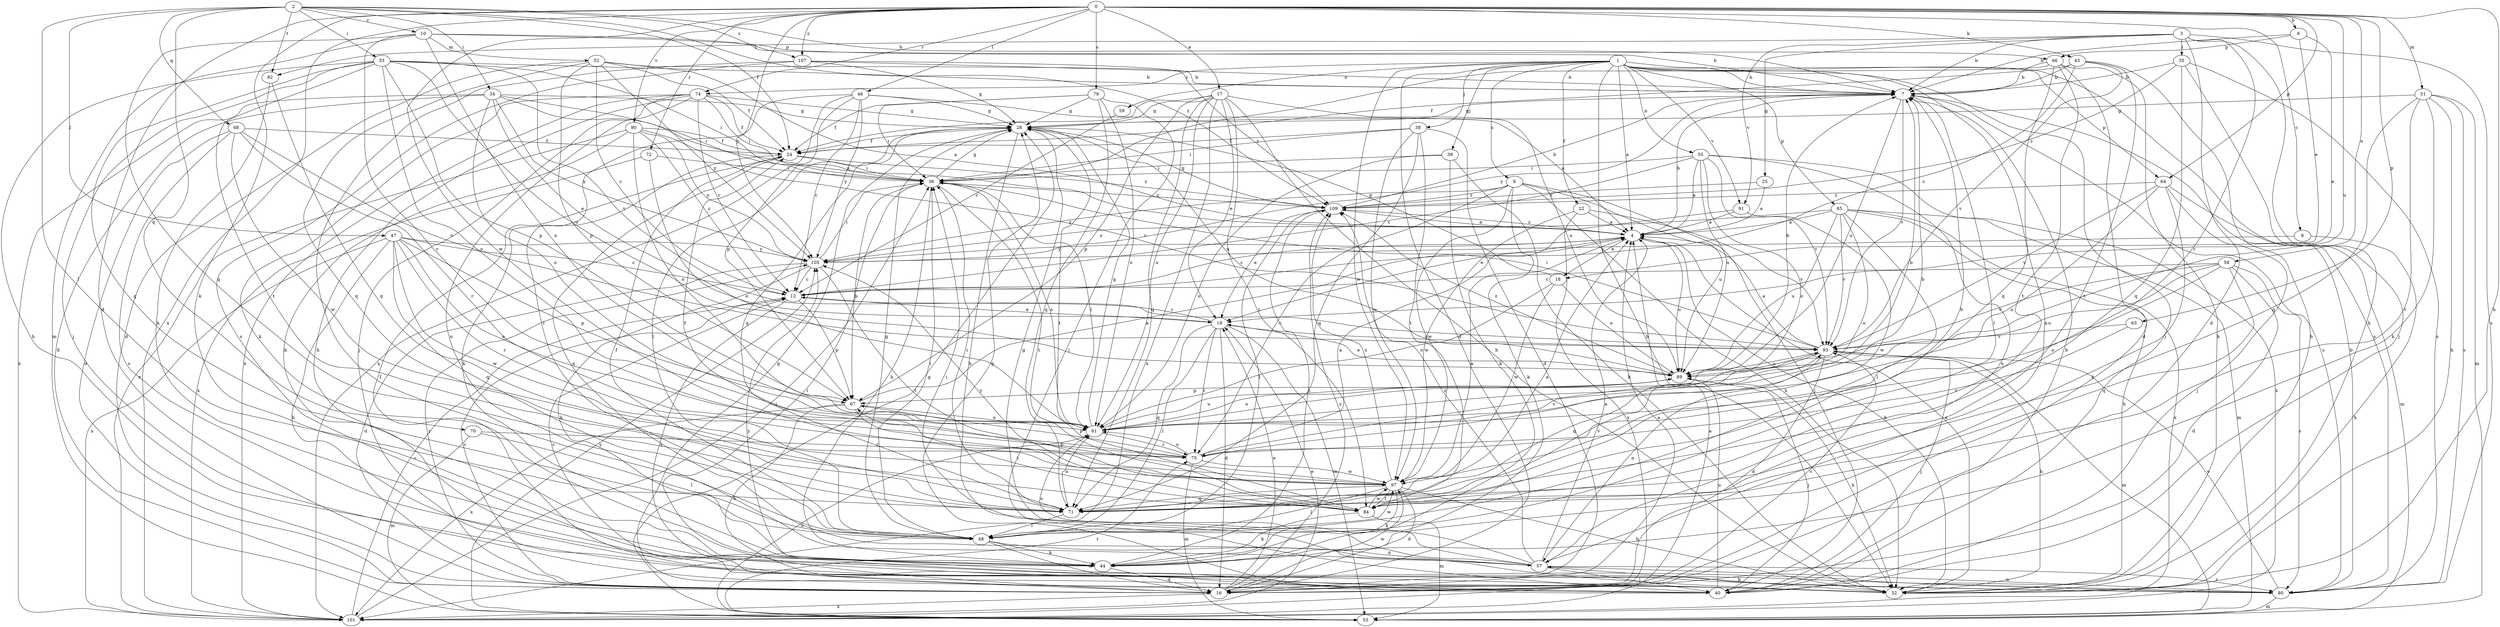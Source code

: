 strict digraph  {
0;
1;
2;
3;
4;
6;
7;
8;
9;
10;
12;
16;
17;
18;
19;
22;
24;
25;
28;
32;
33;
34;
35;
36;
38;
39;
40;
43;
44;
46;
47;
48;
51;
52;
53;
55;
57;
58;
59;
61;
63;
64;
65;
66;
67;
68;
70;
71;
72;
74;
75;
79;
80;
82;
84;
89;
90;
91;
93;
97;
101;
105;
107;
109;
0 -> 6  [label=b];
0 -> 8  [label=c];
0 -> 16  [label=d];
0 -> 17  [label=e];
0 -> 32  [label=h];
0 -> 43  [label=k];
0 -> 44  [label=k];
0 -> 46  [label=l];
0 -> 51  [label=m];
0 -> 58  [label=o];
0 -> 63  [label=p];
0 -> 64  [label=p];
0 -> 72  [label=r];
0 -> 74  [label=r];
0 -> 79  [label=s];
0 -> 89  [label=u];
0 -> 90  [label=v];
0 -> 97  [label=w];
0 -> 101  [label=x];
0 -> 105  [label=y];
0 -> 107  [label=z];
1 -> 4  [label=a];
1 -> 7  [label=b];
1 -> 9  [label=c];
1 -> 16  [label=d];
1 -> 22  [label=f];
1 -> 32  [label=h];
1 -> 38  [label=j];
1 -> 39  [label=j];
1 -> 40  [label=j];
1 -> 55  [label=n];
1 -> 57  [label=n];
1 -> 59  [label=o];
1 -> 64  [label=p];
1 -> 65  [label=p];
1 -> 74  [label=r];
1 -> 80  [label=s];
1 -> 91  [label=v];
1 -> 97  [label=w];
2 -> 7  [label=b];
2 -> 10  [label=c];
2 -> 24  [label=f];
2 -> 33  [label=i];
2 -> 34  [label=i];
2 -> 47  [label=l];
2 -> 48  [label=l];
2 -> 68  [label=q];
2 -> 70  [label=q];
2 -> 82  [label=t];
2 -> 107  [label=z];
2 -> 109  [label=z];
3 -> 7  [label=b];
3 -> 16  [label=d];
3 -> 25  [label=g];
3 -> 32  [label=h];
3 -> 35  [label=i];
3 -> 75  [label=r];
3 -> 80  [label=s];
3 -> 82  [label=t];
3 -> 91  [label=v];
4 -> 7  [label=b];
4 -> 12  [label=c];
4 -> 18  [label=e];
4 -> 32  [label=h];
4 -> 89  [label=u];
4 -> 105  [label=y];
4 -> 109  [label=z];
6 -> 7  [label=b];
6 -> 18  [label=e];
6 -> 19  [label=e];
6 -> 66  [label=p];
7 -> 28  [label=g];
7 -> 48  [label=l];
7 -> 80  [label=s];
7 -> 89  [label=u];
7 -> 93  [label=v];
7 -> 105  [label=y];
8 -> 32  [label=h];
8 -> 105  [label=y];
9 -> 32  [label=h];
9 -> 40  [label=j];
9 -> 44  [label=k];
9 -> 75  [label=r];
9 -> 89  [label=u];
9 -> 97  [label=w];
9 -> 105  [label=y];
9 -> 109  [label=z];
10 -> 7  [label=b];
10 -> 52  [label=m];
10 -> 53  [label=m];
10 -> 61  [label=o];
10 -> 66  [label=p];
10 -> 71  [label=q];
10 -> 75  [label=r];
12 -> 19  [label=e];
12 -> 67  [label=p];
12 -> 80  [label=s];
16 -> 4  [label=a];
16 -> 12  [label=c];
16 -> 19  [label=e];
16 -> 28  [label=g];
16 -> 36  [label=i];
16 -> 93  [label=v];
16 -> 97  [label=w];
16 -> 101  [label=x];
16 -> 105  [label=y];
16 -> 109  [label=z];
17 -> 19  [label=e];
17 -> 24  [label=f];
17 -> 28  [label=g];
17 -> 32  [label=h];
17 -> 61  [label=o];
17 -> 67  [label=p];
17 -> 71  [label=q];
17 -> 84  [label=t];
17 -> 89  [label=u];
17 -> 101  [label=x];
18 -> 28  [label=g];
18 -> 61  [label=o];
18 -> 89  [label=u];
18 -> 97  [label=w];
19 -> 12  [label=c];
19 -> 16  [label=d];
19 -> 48  [label=l];
19 -> 53  [label=m];
19 -> 71  [label=q];
19 -> 75  [label=r];
19 -> 93  [label=v];
22 -> 4  [label=a];
22 -> 93  [label=v];
22 -> 97  [label=w];
22 -> 101  [label=x];
24 -> 36  [label=i];
24 -> 44  [label=k];
24 -> 57  [label=n];
24 -> 109  [label=z];
25 -> 4  [label=a];
25 -> 109  [label=z];
28 -> 24  [label=f];
28 -> 32  [label=h];
28 -> 48  [label=l];
28 -> 71  [label=q];
28 -> 84  [label=t];
28 -> 89  [label=u];
32 -> 4  [label=a];
33 -> 7  [label=b];
33 -> 32  [label=h];
33 -> 36  [label=i];
33 -> 40  [label=j];
33 -> 61  [label=o];
33 -> 67  [label=p];
33 -> 71  [label=q];
33 -> 84  [label=t];
33 -> 89  [label=u];
33 -> 93  [label=v];
34 -> 4  [label=a];
34 -> 16  [label=d];
34 -> 19  [label=e];
34 -> 28  [label=g];
34 -> 36  [label=i];
34 -> 61  [label=o];
34 -> 101  [label=x];
34 -> 105  [label=y];
35 -> 7  [label=b];
35 -> 40  [label=j];
35 -> 71  [label=q];
35 -> 80  [label=s];
35 -> 109  [label=z];
36 -> 28  [label=g];
36 -> 44  [label=k];
36 -> 61  [label=o];
36 -> 67  [label=p];
36 -> 84  [label=t];
36 -> 109  [label=z];
38 -> 16  [label=d];
38 -> 24  [label=f];
38 -> 36  [label=i];
38 -> 71  [label=q];
38 -> 84  [label=t];
38 -> 97  [label=w];
39 -> 32  [label=h];
39 -> 36  [label=i];
39 -> 44  [label=k];
39 -> 61  [label=o];
40 -> 7  [label=b];
40 -> 12  [label=c];
40 -> 24  [label=f];
40 -> 28  [label=g];
40 -> 89  [label=u];
43 -> 7  [label=b];
43 -> 12  [label=c];
43 -> 24  [label=f];
43 -> 32  [label=h];
43 -> 84  [label=t];
43 -> 93  [label=v];
44 -> 16  [label=d];
44 -> 109  [label=z];
46 -> 4  [label=a];
46 -> 12  [label=c];
46 -> 28  [label=g];
46 -> 48  [label=l];
46 -> 67  [label=p];
46 -> 101  [label=x];
46 -> 105  [label=y];
47 -> 12  [label=c];
47 -> 32  [label=h];
47 -> 61  [label=o];
47 -> 67  [label=p];
47 -> 71  [label=q];
47 -> 75  [label=r];
47 -> 97  [label=w];
47 -> 101  [label=x];
47 -> 105  [label=y];
48 -> 16  [label=d];
48 -> 24  [label=f];
48 -> 28  [label=g];
48 -> 36  [label=i];
48 -> 44  [label=k];
48 -> 57  [label=n];
48 -> 97  [label=w];
51 -> 28  [label=g];
51 -> 32  [label=h];
51 -> 44  [label=k];
51 -> 53  [label=m];
51 -> 71  [label=q];
51 -> 80  [label=s];
51 -> 84  [label=t];
52 -> 4  [label=a];
52 -> 7  [label=b];
52 -> 12  [label=c];
52 -> 16  [label=d];
52 -> 24  [label=f];
52 -> 67  [label=p];
52 -> 71  [label=q];
52 -> 105  [label=y];
53 -> 28  [label=g];
53 -> 61  [label=o];
53 -> 75  [label=r];
53 -> 105  [label=y];
55 -> 4  [label=a];
55 -> 12  [label=c];
55 -> 36  [label=i];
55 -> 57  [label=n];
55 -> 61  [label=o];
55 -> 89  [label=u];
55 -> 93  [label=v];
55 -> 101  [label=x];
57 -> 4  [label=a];
57 -> 28  [label=g];
57 -> 32  [label=h];
57 -> 36  [label=i];
57 -> 40  [label=j];
57 -> 61  [label=o];
57 -> 80  [label=s];
57 -> 109  [label=z];
58 -> 12  [label=c];
58 -> 16  [label=d];
58 -> 61  [label=o];
58 -> 71  [label=q];
58 -> 80  [label=s];
58 -> 89  [label=u];
58 -> 93  [label=v];
59 -> 12  [label=c];
61 -> 7  [label=b];
61 -> 28  [label=g];
61 -> 36  [label=i];
61 -> 75  [label=r];
61 -> 89  [label=u];
63 -> 75  [label=r];
63 -> 93  [label=v];
64 -> 40  [label=j];
64 -> 44  [label=k];
64 -> 53  [label=m];
64 -> 61  [label=o];
64 -> 93  [label=v];
64 -> 109  [label=z];
65 -> 4  [label=a];
65 -> 32  [label=h];
65 -> 48  [label=l];
65 -> 53  [label=m];
65 -> 61  [label=o];
65 -> 89  [label=u];
65 -> 93  [label=v];
65 -> 101  [label=x];
65 -> 105  [label=y];
66 -> 7  [label=b];
66 -> 16  [label=d];
66 -> 32  [label=h];
66 -> 36  [label=i];
66 -> 71  [label=q];
66 -> 84  [label=t];
67 -> 4  [label=a];
67 -> 32  [label=h];
67 -> 61  [label=o];
67 -> 84  [label=t];
67 -> 101  [label=x];
68 -> 16  [label=d];
68 -> 24  [label=f];
68 -> 75  [label=r];
68 -> 80  [label=s];
68 -> 93  [label=v];
68 -> 97  [label=w];
70 -> 48  [label=l];
70 -> 53  [label=m];
70 -> 75  [label=r];
71 -> 4  [label=a];
71 -> 36  [label=i];
71 -> 48  [label=l];
71 -> 61  [label=o];
71 -> 93  [label=v];
72 -> 36  [label=i];
72 -> 61  [label=o];
72 -> 101  [label=x];
74 -> 12  [label=c];
74 -> 24  [label=f];
74 -> 28  [label=g];
74 -> 32  [label=h];
74 -> 36  [label=i];
74 -> 40  [label=j];
74 -> 44  [label=k];
74 -> 57  [label=n];
74 -> 101  [label=x];
75 -> 4  [label=a];
75 -> 7  [label=b];
75 -> 53  [label=m];
75 -> 61  [label=o];
75 -> 67  [label=p];
75 -> 93  [label=v];
75 -> 97  [label=w];
79 -> 24  [label=f];
79 -> 28  [label=g];
79 -> 36  [label=i];
79 -> 40  [label=j];
79 -> 61  [label=o];
79 -> 71  [label=q];
80 -> 7  [label=b];
80 -> 53  [label=m];
80 -> 57  [label=n];
80 -> 93  [label=v];
80 -> 105  [label=y];
82 -> 44  [label=k];
82 -> 71  [label=q];
84 -> 7  [label=b];
84 -> 44  [label=k];
84 -> 53  [label=m];
84 -> 97  [label=w];
84 -> 105  [label=y];
89 -> 7  [label=b];
89 -> 19  [label=e];
89 -> 32  [label=h];
89 -> 40  [label=j];
89 -> 61  [label=o];
89 -> 67  [label=p];
89 -> 109  [label=z];
90 -> 12  [label=c];
90 -> 24  [label=f];
90 -> 44  [label=k];
90 -> 61  [label=o];
90 -> 93  [label=v];
90 -> 101  [label=x];
90 -> 105  [label=y];
91 -> 4  [label=a];
91 -> 19  [label=e];
91 -> 97  [label=w];
93 -> 4  [label=a];
93 -> 16  [label=d];
93 -> 32  [label=h];
93 -> 36  [label=i];
93 -> 40  [label=j];
93 -> 53  [label=m];
93 -> 57  [label=n];
93 -> 71  [label=q];
93 -> 89  [label=u];
97 -> 4  [label=a];
97 -> 16  [label=d];
97 -> 24  [label=f];
97 -> 32  [label=h];
97 -> 44  [label=k];
97 -> 48  [label=l];
97 -> 67  [label=p];
97 -> 71  [label=q];
97 -> 84  [label=t];
97 -> 109  [label=z];
101 -> 4  [label=a];
101 -> 12  [label=c];
101 -> 19  [label=e];
101 -> 36  [label=i];
105 -> 12  [label=c];
105 -> 16  [label=d];
105 -> 36  [label=i];
105 -> 44  [label=k];
105 -> 84  [label=t];
107 -> 7  [label=b];
107 -> 28  [label=g];
107 -> 48  [label=l];
107 -> 80  [label=s];
107 -> 109  [label=z];
109 -> 4  [label=a];
109 -> 7  [label=b];
109 -> 19  [label=e];
109 -> 28  [label=g];
109 -> 48  [label=l];
}
